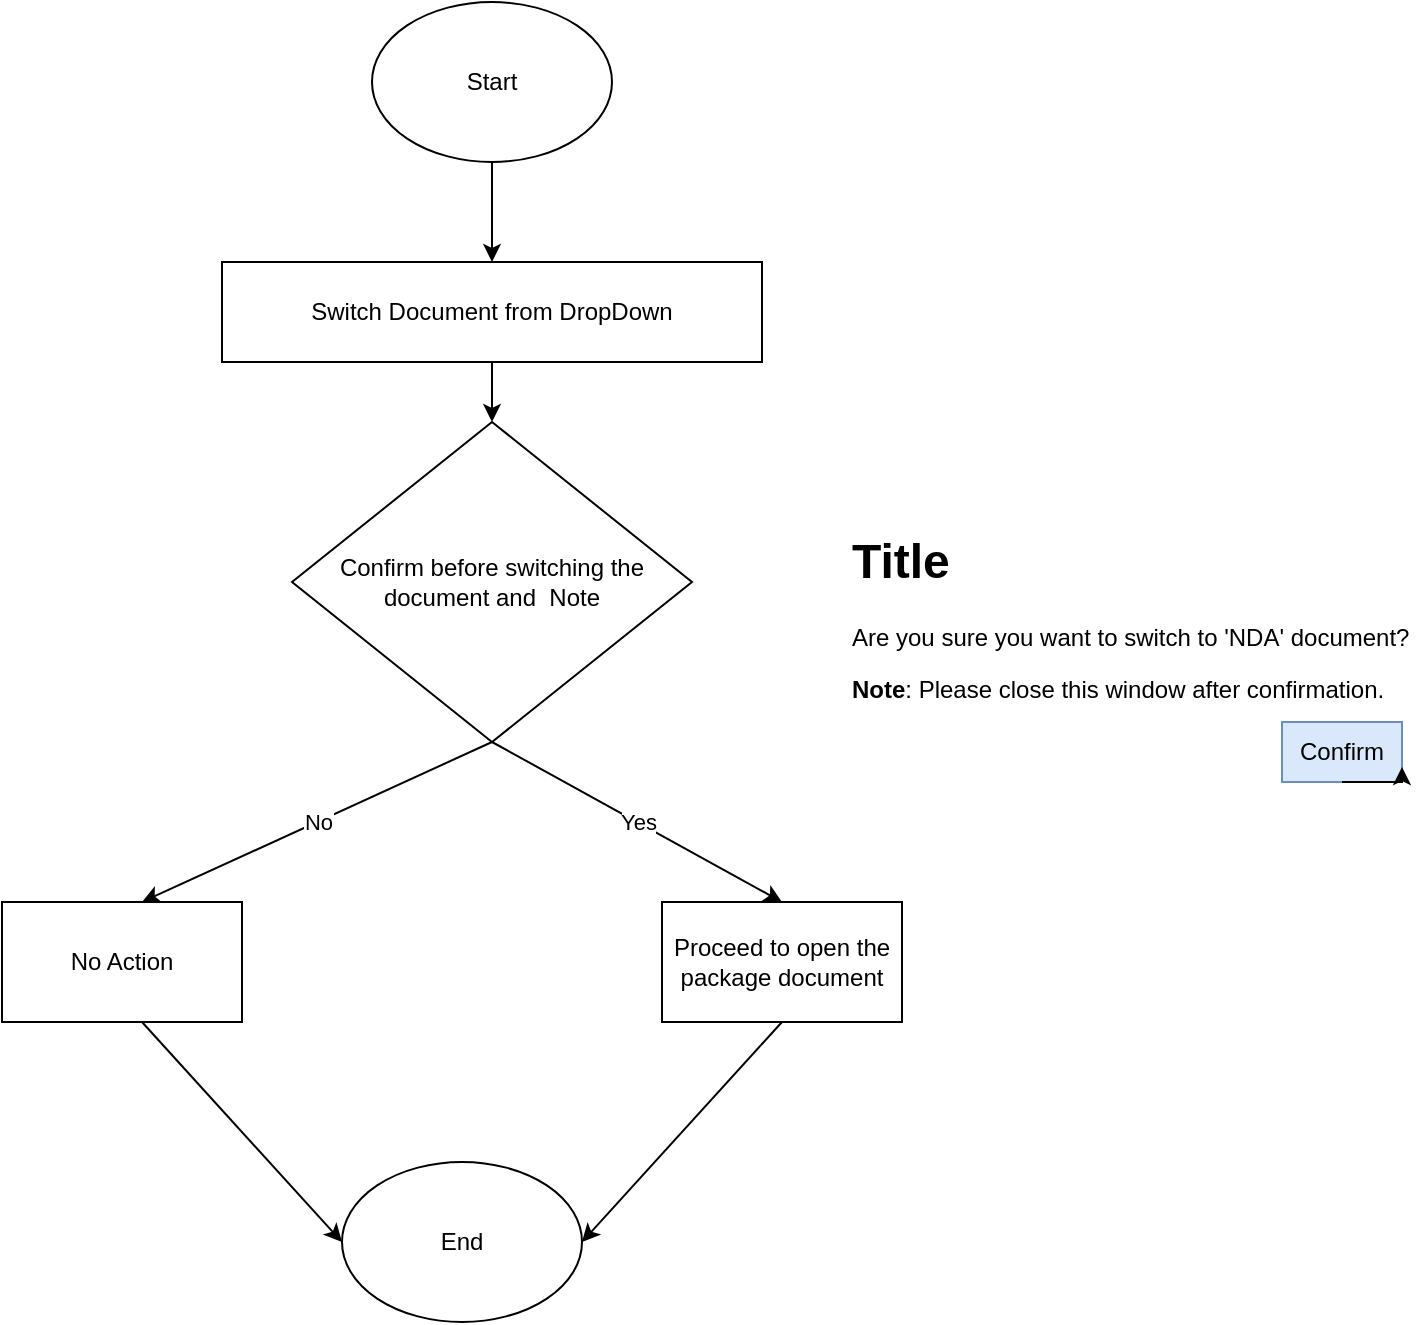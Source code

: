 <mxfile version="16.5.6" type="github">
  <diagram id="egq956P5Szfu5OFsK_7i" name="Page-1">
    <mxGraphModel dx="1331" dy="717" grid="1" gridSize="10" guides="1" tooltips="1" connect="1" arrows="1" fold="1" page="1" pageScale="1" pageWidth="850" pageHeight="1100" math="0" shadow="0">
      <root>
        <mxCell id="0" />
        <mxCell id="1" parent="0" />
        <mxCell id="xSKdQbR96dTZm_XidWoW-1" value="Switch Document from DropDown" style="rounded=0;whiteSpace=wrap;html=1;" vertex="1" parent="1">
          <mxGeometry x="210" y="140" width="270" height="50" as="geometry" />
        </mxCell>
        <mxCell id="xSKdQbR96dTZm_XidWoW-3" value="Confirm before switching the document and&amp;nbsp; Note" style="rhombus;whiteSpace=wrap;html=1;" vertex="1" parent="1">
          <mxGeometry x="245" y="220" width="200" height="160" as="geometry" />
        </mxCell>
        <mxCell id="xSKdQbR96dTZm_XidWoW-4" value="&lt;h1&gt;Title&lt;/h1&gt;&lt;p&gt;Are you sure you want to switch to &#39;NDA&#39; document?&lt;/p&gt;&lt;p&gt;&lt;span&gt;&lt;b&gt;Note&lt;/b&gt;: Please close this window after confirmation.&lt;/span&gt;&lt;br&gt;&lt;/p&gt;" style="text;html=1;strokeColor=none;fillColor=none;spacing=5;spacingTop=-20;whiteSpace=wrap;overflow=hidden;rounded=0;" vertex="1" parent="1">
          <mxGeometry x="520" y="270" width="290" height="140" as="geometry" />
        </mxCell>
        <mxCell id="xSKdQbR96dTZm_XidWoW-6" value="Confirm" style="text;html=1;strokeColor=#6c8ebf;fillColor=#dae8fc;align=center;verticalAlign=middle;whiteSpace=wrap;rounded=0;" vertex="1" parent="1">
          <mxGeometry x="740" y="370" width="60" height="30" as="geometry" />
        </mxCell>
        <mxCell id="xSKdQbR96dTZm_XidWoW-7" style="edgeStyle=orthogonalEdgeStyle;rounded=0;orthogonalLoop=1;jettySize=auto;html=1;exitX=0.5;exitY=1;exitDx=0;exitDy=0;entryX=1;entryY=0.75;entryDx=0;entryDy=0;" edge="1" parent="1" source="xSKdQbR96dTZm_XidWoW-6" target="xSKdQbR96dTZm_XidWoW-6">
          <mxGeometry relative="1" as="geometry" />
        </mxCell>
        <mxCell id="xSKdQbR96dTZm_XidWoW-8" value="Proceed to open the package document" style="rounded=0;whiteSpace=wrap;html=1;" vertex="1" parent="1">
          <mxGeometry x="430" y="460" width="120" height="60" as="geometry" />
        </mxCell>
        <mxCell id="xSKdQbR96dTZm_XidWoW-10" value="No Action" style="rounded=0;whiteSpace=wrap;html=1;" vertex="1" parent="1">
          <mxGeometry x="100" y="460" width="120" height="60" as="geometry" />
        </mxCell>
        <mxCell id="xSKdQbR96dTZm_XidWoW-11" value="" style="endArrow=classic;html=1;rounded=0;exitX=0.5;exitY=1;exitDx=0;exitDy=0;entryX=0.5;entryY=0;entryDx=0;entryDy=0;" edge="1" parent="1" source="xSKdQbR96dTZm_XidWoW-3" target="xSKdQbR96dTZm_XidWoW-8">
          <mxGeometry relative="1" as="geometry">
            <mxPoint x="420" y="430" as="sourcePoint" />
            <mxPoint x="520" y="430" as="targetPoint" />
          </mxGeometry>
        </mxCell>
        <mxCell id="xSKdQbR96dTZm_XidWoW-12" value="Yes" style="edgeLabel;resizable=0;html=1;align=center;verticalAlign=middle;" connectable="0" vertex="1" parent="xSKdQbR96dTZm_XidWoW-11">
          <mxGeometry relative="1" as="geometry" />
        </mxCell>
        <mxCell id="xSKdQbR96dTZm_XidWoW-13" value="" style="endArrow=classic;html=1;rounded=0;exitX=0.5;exitY=1;exitDx=0;exitDy=0;entryX=0.5;entryY=0;entryDx=0;entryDy=0;" edge="1" parent="1" source="xSKdQbR96dTZm_XidWoW-3">
          <mxGeometry relative="1" as="geometry">
            <mxPoint x="240" y="430" as="sourcePoint" />
            <mxPoint x="170" y="460" as="targetPoint" />
          </mxGeometry>
        </mxCell>
        <mxCell id="xSKdQbR96dTZm_XidWoW-14" value="No" style="edgeLabel;resizable=0;html=1;align=center;verticalAlign=middle;" connectable="0" vertex="1" parent="xSKdQbR96dTZm_XidWoW-13">
          <mxGeometry relative="1" as="geometry" />
        </mxCell>
        <mxCell id="xSKdQbR96dTZm_XidWoW-15" value="End" style="ellipse;whiteSpace=wrap;html=1;" vertex="1" parent="1">
          <mxGeometry x="270" y="590" width="120" height="80" as="geometry" />
        </mxCell>
        <mxCell id="xSKdQbR96dTZm_XidWoW-16" value="" style="endArrow=classic;html=1;rounded=0;exitX=0.5;exitY=1;exitDx=0;exitDy=0;entryX=0;entryY=0.5;entryDx=0;entryDy=0;" edge="1" parent="1" target="xSKdQbR96dTZm_XidWoW-15">
          <mxGeometry width="50" height="50" relative="1" as="geometry">
            <mxPoint x="170" y="520" as="sourcePoint" />
            <mxPoint x="295" y="510" as="targetPoint" />
          </mxGeometry>
        </mxCell>
        <mxCell id="xSKdQbR96dTZm_XidWoW-17" value="" style="endArrow=classic;html=1;rounded=0;exitX=0.5;exitY=1;exitDx=0;exitDy=0;entryX=1;entryY=0.5;entryDx=0;entryDy=0;" edge="1" parent="1" source="xSKdQbR96dTZm_XidWoW-8" target="xSKdQbR96dTZm_XidWoW-15">
          <mxGeometry width="50" height="50" relative="1" as="geometry">
            <mxPoint x="445" y="640" as="sourcePoint" />
            <mxPoint x="495" y="590" as="targetPoint" />
          </mxGeometry>
        </mxCell>
        <mxCell id="xSKdQbR96dTZm_XidWoW-19" value="" style="endArrow=classic;html=1;rounded=0;exitX=0.5;exitY=1;exitDx=0;exitDy=0;" edge="1" parent="1" source="xSKdQbR96dTZm_XidWoW-1" target="xSKdQbR96dTZm_XidWoW-3">
          <mxGeometry width="50" height="50" relative="1" as="geometry">
            <mxPoint x="450" y="450" as="sourcePoint" />
            <mxPoint x="500" y="400" as="targetPoint" />
          </mxGeometry>
        </mxCell>
        <mxCell id="xSKdQbR96dTZm_XidWoW-20" value="Start" style="ellipse;whiteSpace=wrap;html=1;" vertex="1" parent="1">
          <mxGeometry x="285" y="10" width="120" height="80" as="geometry" />
        </mxCell>
        <mxCell id="xSKdQbR96dTZm_XidWoW-21" value="" style="endArrow=classic;html=1;rounded=0;exitX=0.5;exitY=1;exitDx=0;exitDy=0;entryX=0.5;entryY=0;entryDx=0;entryDy=0;" edge="1" parent="1" source="xSKdQbR96dTZm_XidWoW-20" target="xSKdQbR96dTZm_XidWoW-1">
          <mxGeometry width="50" height="50" relative="1" as="geometry">
            <mxPoint x="400" y="390" as="sourcePoint" />
            <mxPoint x="450" y="340" as="targetPoint" />
          </mxGeometry>
        </mxCell>
      </root>
    </mxGraphModel>
  </diagram>
</mxfile>
